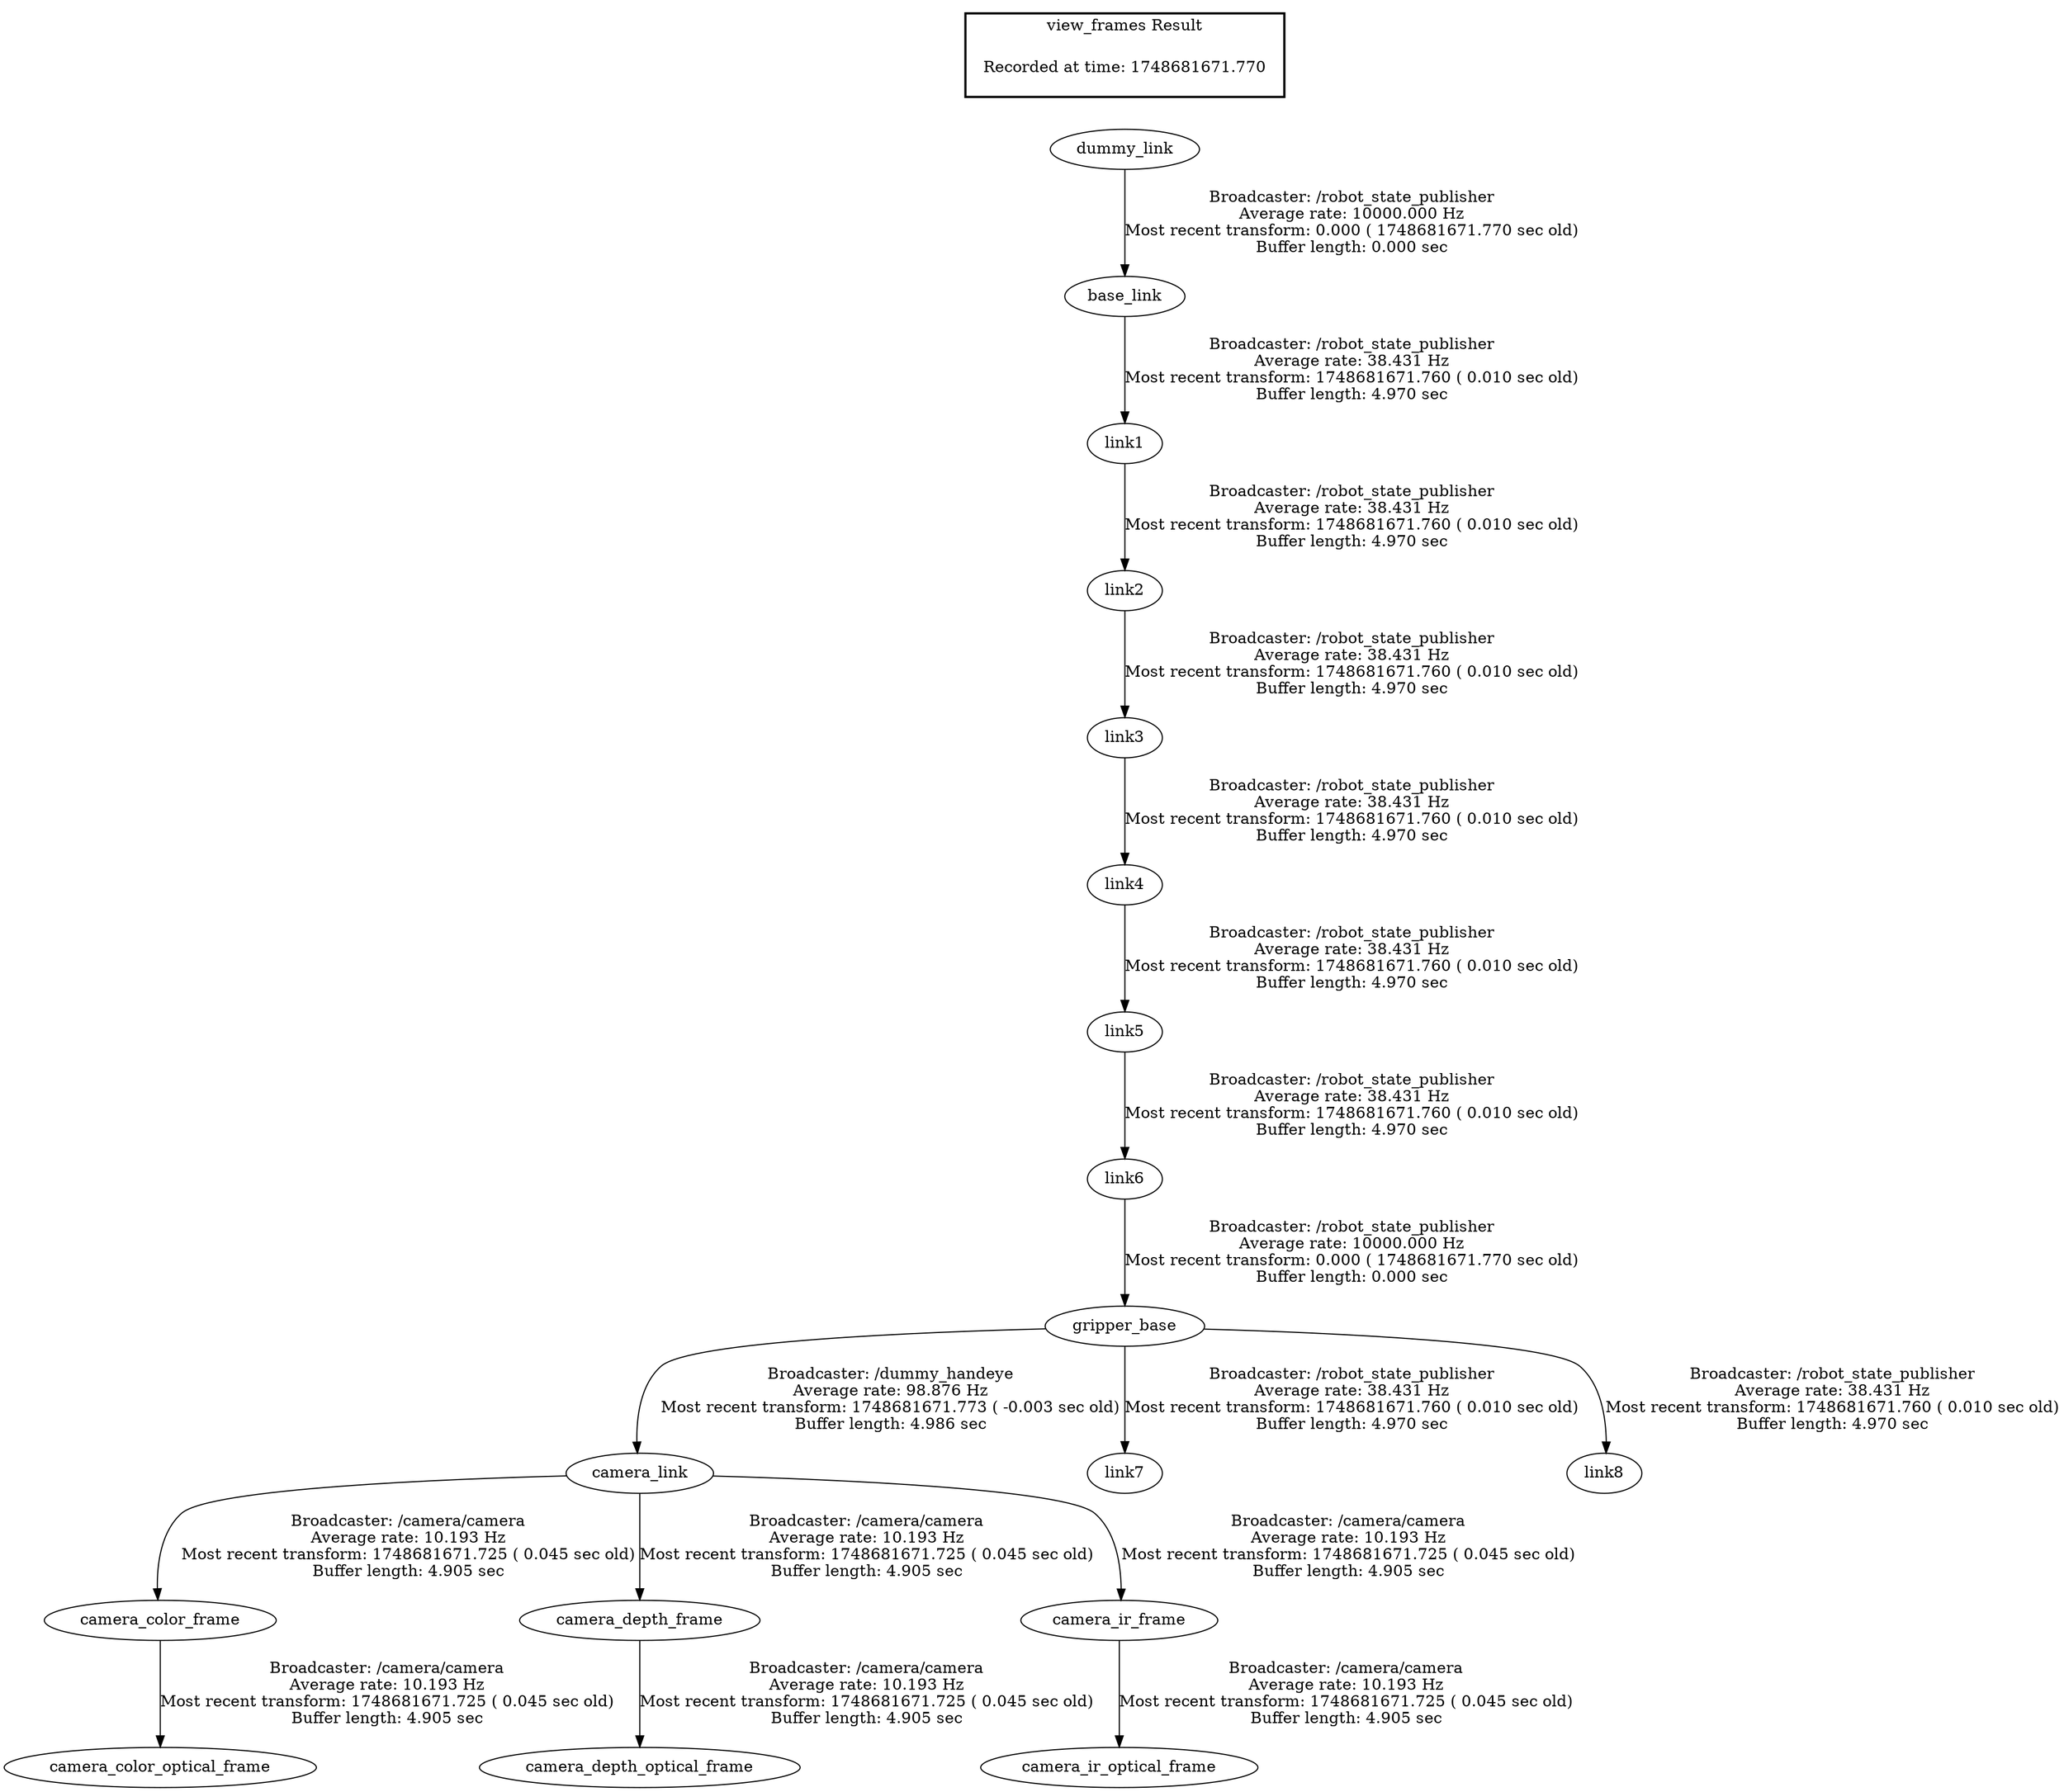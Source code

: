 digraph G {
"dummy_link" -> "base_link"[label="Broadcaster: /robot_state_publisher\nAverage rate: 10000.000 Hz\nMost recent transform: 0.000 ( 1748681671.770 sec old)\nBuffer length: 0.000 sec\n"];
"link6" -> "gripper_base"[label="Broadcaster: /robot_state_publisher\nAverage rate: 10000.000 Hz\nMost recent transform: 0.000 ( 1748681671.770 sec old)\nBuffer length: 0.000 sec\n"];
"link5" -> "link6"[label="Broadcaster: /robot_state_publisher\nAverage rate: 38.431 Hz\nMost recent transform: 1748681671.760 ( 0.010 sec old)\nBuffer length: 4.970 sec\n"];
"gripper_base" -> "camera_link"[label="Broadcaster: /dummy_handeye\nAverage rate: 98.876 Hz\nMost recent transform: 1748681671.773 ( -0.003 sec old)\nBuffer length: 4.986 sec\n"];
"base_link" -> "link1"[label="Broadcaster: /robot_state_publisher\nAverage rate: 38.431 Hz\nMost recent transform: 1748681671.760 ( 0.010 sec old)\nBuffer length: 4.970 sec\n"];
"link1" -> "link2"[label="Broadcaster: /robot_state_publisher\nAverage rate: 38.431 Hz\nMost recent transform: 1748681671.760 ( 0.010 sec old)\nBuffer length: 4.970 sec\n"];
"link2" -> "link3"[label="Broadcaster: /robot_state_publisher\nAverage rate: 38.431 Hz\nMost recent transform: 1748681671.760 ( 0.010 sec old)\nBuffer length: 4.970 sec\n"];
"link3" -> "link4"[label="Broadcaster: /robot_state_publisher\nAverage rate: 38.431 Hz\nMost recent transform: 1748681671.760 ( 0.010 sec old)\nBuffer length: 4.970 sec\n"];
"link4" -> "link5"[label="Broadcaster: /robot_state_publisher\nAverage rate: 38.431 Hz\nMost recent transform: 1748681671.760 ( 0.010 sec old)\nBuffer length: 4.970 sec\n"];
"gripper_base" -> "link7"[label="Broadcaster: /robot_state_publisher\nAverage rate: 38.431 Hz\nMost recent transform: 1748681671.760 ( 0.010 sec old)\nBuffer length: 4.970 sec\n"];
"gripper_base" -> "link8"[label="Broadcaster: /robot_state_publisher\nAverage rate: 38.431 Hz\nMost recent transform: 1748681671.760 ( 0.010 sec old)\nBuffer length: 4.970 sec\n"];
"camera_color_frame" -> "camera_color_optical_frame"[label="Broadcaster: /camera/camera\nAverage rate: 10.193 Hz\nMost recent transform: 1748681671.725 ( 0.045 sec old)\nBuffer length: 4.905 sec\n"];
"camera_link" -> "camera_color_frame"[label="Broadcaster: /camera/camera\nAverage rate: 10.193 Hz\nMost recent transform: 1748681671.725 ( 0.045 sec old)\nBuffer length: 4.905 sec\n"];
"camera_depth_frame" -> "camera_depth_optical_frame"[label="Broadcaster: /camera/camera\nAverage rate: 10.193 Hz\nMost recent transform: 1748681671.725 ( 0.045 sec old)\nBuffer length: 4.905 sec\n"];
"camera_link" -> "camera_depth_frame"[label="Broadcaster: /camera/camera\nAverage rate: 10.193 Hz\nMost recent transform: 1748681671.725 ( 0.045 sec old)\nBuffer length: 4.905 sec\n"];
"camera_ir_frame" -> "camera_ir_optical_frame"[label="Broadcaster: /camera/camera\nAverage rate: 10.193 Hz\nMost recent transform: 1748681671.725 ( 0.045 sec old)\nBuffer length: 4.905 sec\n"];
"camera_link" -> "camera_ir_frame"[label="Broadcaster: /camera/camera\nAverage rate: 10.193 Hz\nMost recent transform: 1748681671.725 ( 0.045 sec old)\nBuffer length: 4.905 sec\n"];
edge [style=invis];
 subgraph cluster_legend { style=bold; color=black; label ="view_frames Result";
"Recorded at time: 1748681671.770"[ shape=plaintext ] ;
 }->"dummy_link";
}